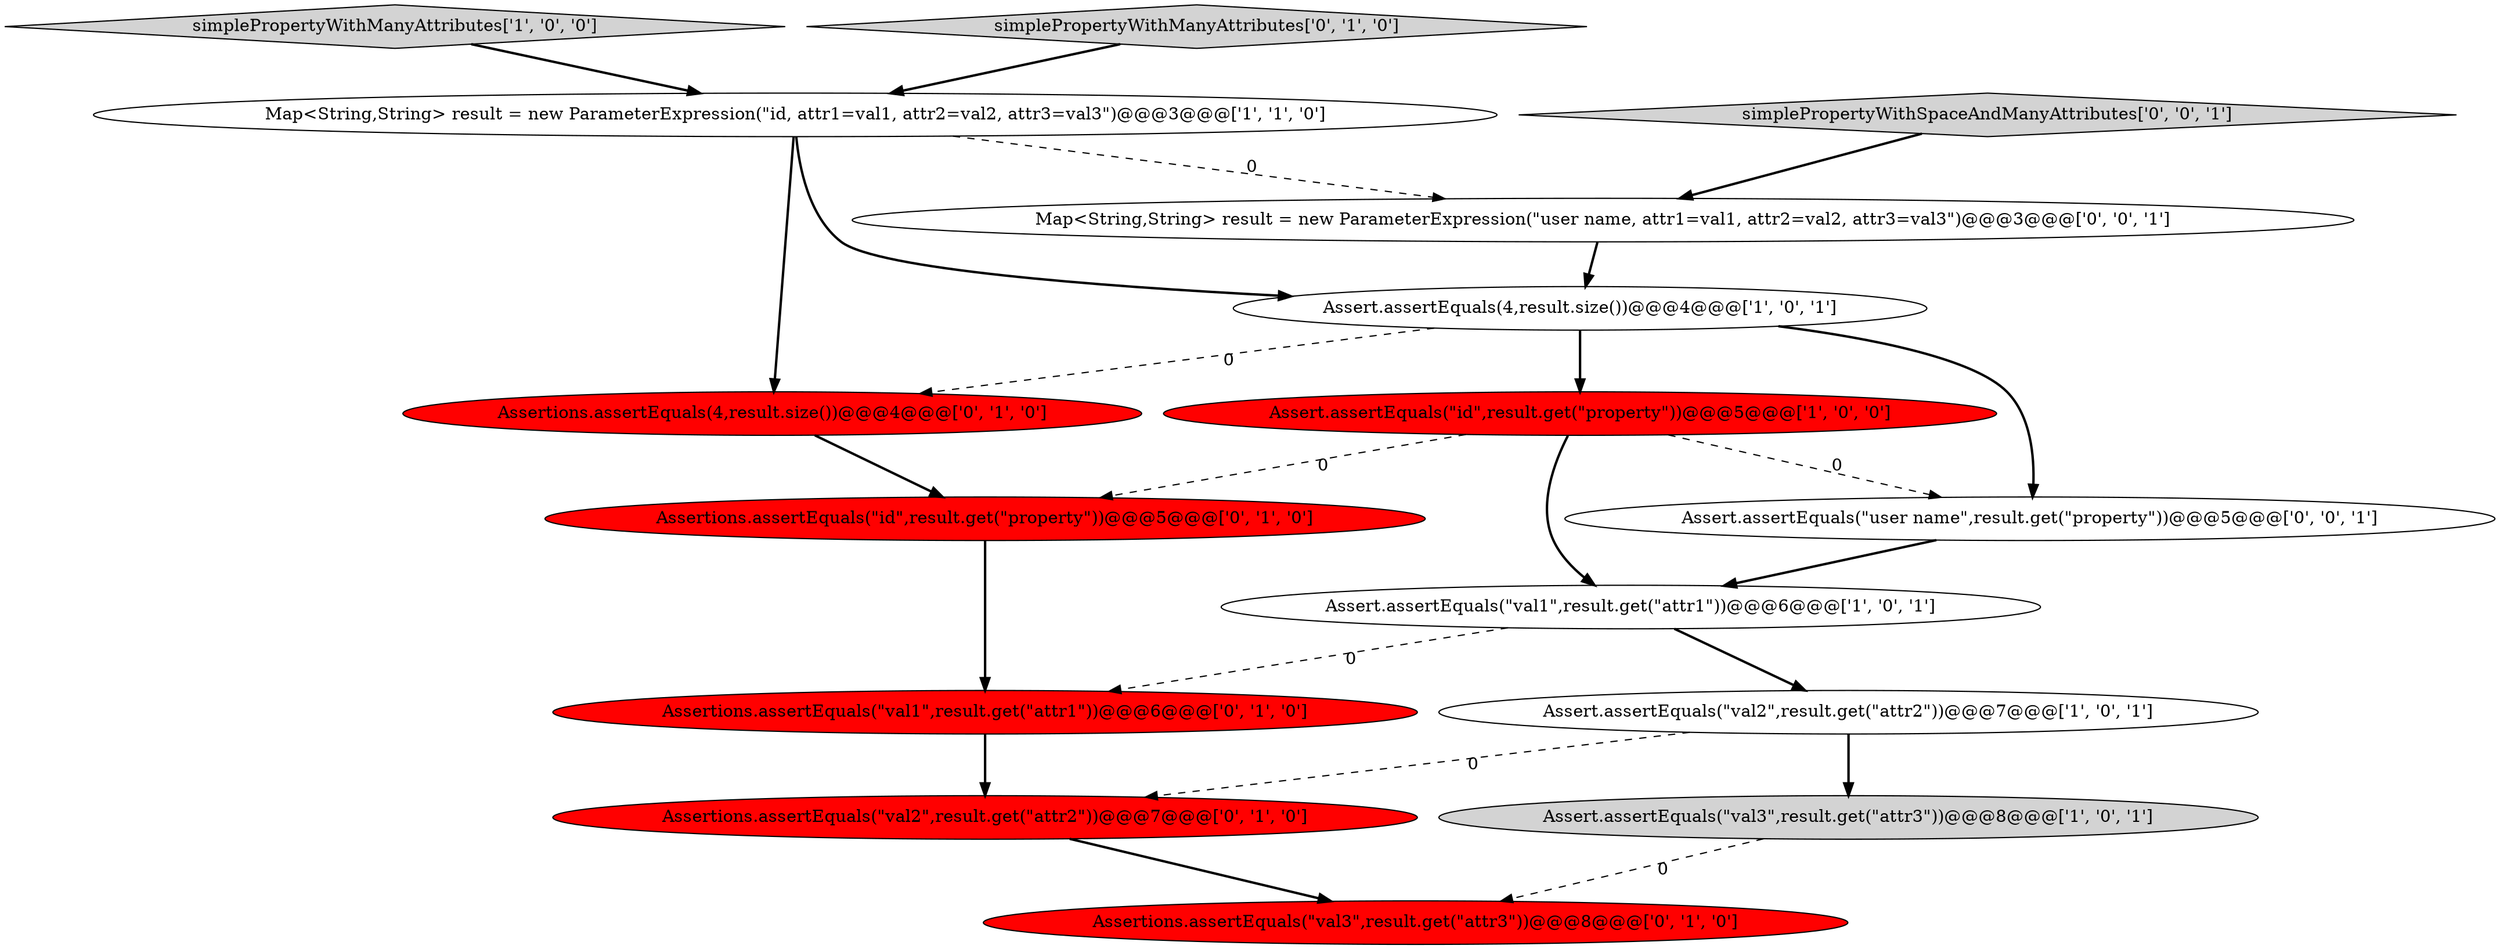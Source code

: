 digraph {
4 [style = filled, label = "Assert.assertEquals(4,result.size())@@@4@@@['1', '0', '1']", fillcolor = white, shape = ellipse image = "AAA0AAABBB1BBB"];
9 [style = filled, label = "Assertions.assertEquals(\"val1\",result.get(\"attr1\"))@@@6@@@['0', '1', '0']", fillcolor = red, shape = ellipse image = "AAA1AAABBB2BBB"];
2 [style = filled, label = "Assert.assertEquals(\"val3\",result.get(\"attr3\"))@@@8@@@['1', '0', '1']", fillcolor = lightgray, shape = ellipse image = "AAA0AAABBB1BBB"];
13 [style = filled, label = "simplePropertyWithSpaceAndManyAttributes['0', '0', '1']", fillcolor = lightgray, shape = diamond image = "AAA0AAABBB3BBB"];
1 [style = filled, label = "simplePropertyWithManyAttributes['1', '0', '0']", fillcolor = lightgray, shape = diamond image = "AAA0AAABBB1BBB"];
3 [style = filled, label = "Map<String,String> result = new ParameterExpression(\"id, attr1=val1, attr2=val2, attr3=val3\")@@@3@@@['1', '1', '0']", fillcolor = white, shape = ellipse image = "AAA0AAABBB1BBB"];
0 [style = filled, label = "Assert.assertEquals(\"id\",result.get(\"property\"))@@@5@@@['1', '0', '0']", fillcolor = red, shape = ellipse image = "AAA1AAABBB1BBB"];
7 [style = filled, label = "Assertions.assertEquals(\"id\",result.get(\"property\"))@@@5@@@['0', '1', '0']", fillcolor = red, shape = ellipse image = "AAA1AAABBB2BBB"];
11 [style = filled, label = "Assertions.assertEquals(\"val3\",result.get(\"attr3\"))@@@8@@@['0', '1', '0']", fillcolor = red, shape = ellipse image = "AAA1AAABBB2BBB"];
15 [style = filled, label = "Assert.assertEquals(\"user name\",result.get(\"property\"))@@@5@@@['0', '0', '1']", fillcolor = white, shape = ellipse image = "AAA0AAABBB3BBB"];
8 [style = filled, label = "Assertions.assertEquals(\"val2\",result.get(\"attr2\"))@@@7@@@['0', '1', '0']", fillcolor = red, shape = ellipse image = "AAA1AAABBB2BBB"];
10 [style = filled, label = "Assertions.assertEquals(4,result.size())@@@4@@@['0', '1', '0']", fillcolor = red, shape = ellipse image = "AAA1AAABBB2BBB"];
6 [style = filled, label = "Assert.assertEquals(\"val1\",result.get(\"attr1\"))@@@6@@@['1', '0', '1']", fillcolor = white, shape = ellipse image = "AAA0AAABBB1BBB"];
12 [style = filled, label = "simplePropertyWithManyAttributes['0', '1', '0']", fillcolor = lightgray, shape = diamond image = "AAA0AAABBB2BBB"];
5 [style = filled, label = "Assert.assertEquals(\"val2\",result.get(\"attr2\"))@@@7@@@['1', '0', '1']", fillcolor = white, shape = ellipse image = "AAA0AAABBB1BBB"];
14 [style = filled, label = "Map<String,String> result = new ParameterExpression(\"user name, attr1=val1, attr2=val2, attr3=val3\")@@@3@@@['0', '0', '1']", fillcolor = white, shape = ellipse image = "AAA0AAABBB3BBB"];
0->6 [style = bold, label=""];
6->9 [style = dashed, label="0"];
4->15 [style = bold, label=""];
1->3 [style = bold, label=""];
0->15 [style = dashed, label="0"];
15->6 [style = bold, label=""];
9->8 [style = bold, label=""];
3->4 [style = bold, label=""];
10->7 [style = bold, label=""];
4->0 [style = bold, label=""];
7->9 [style = bold, label=""];
3->10 [style = bold, label=""];
6->5 [style = bold, label=""];
5->2 [style = bold, label=""];
5->8 [style = dashed, label="0"];
2->11 [style = dashed, label="0"];
12->3 [style = bold, label=""];
3->14 [style = dashed, label="0"];
4->10 [style = dashed, label="0"];
0->7 [style = dashed, label="0"];
8->11 [style = bold, label=""];
13->14 [style = bold, label=""];
14->4 [style = bold, label=""];
}
